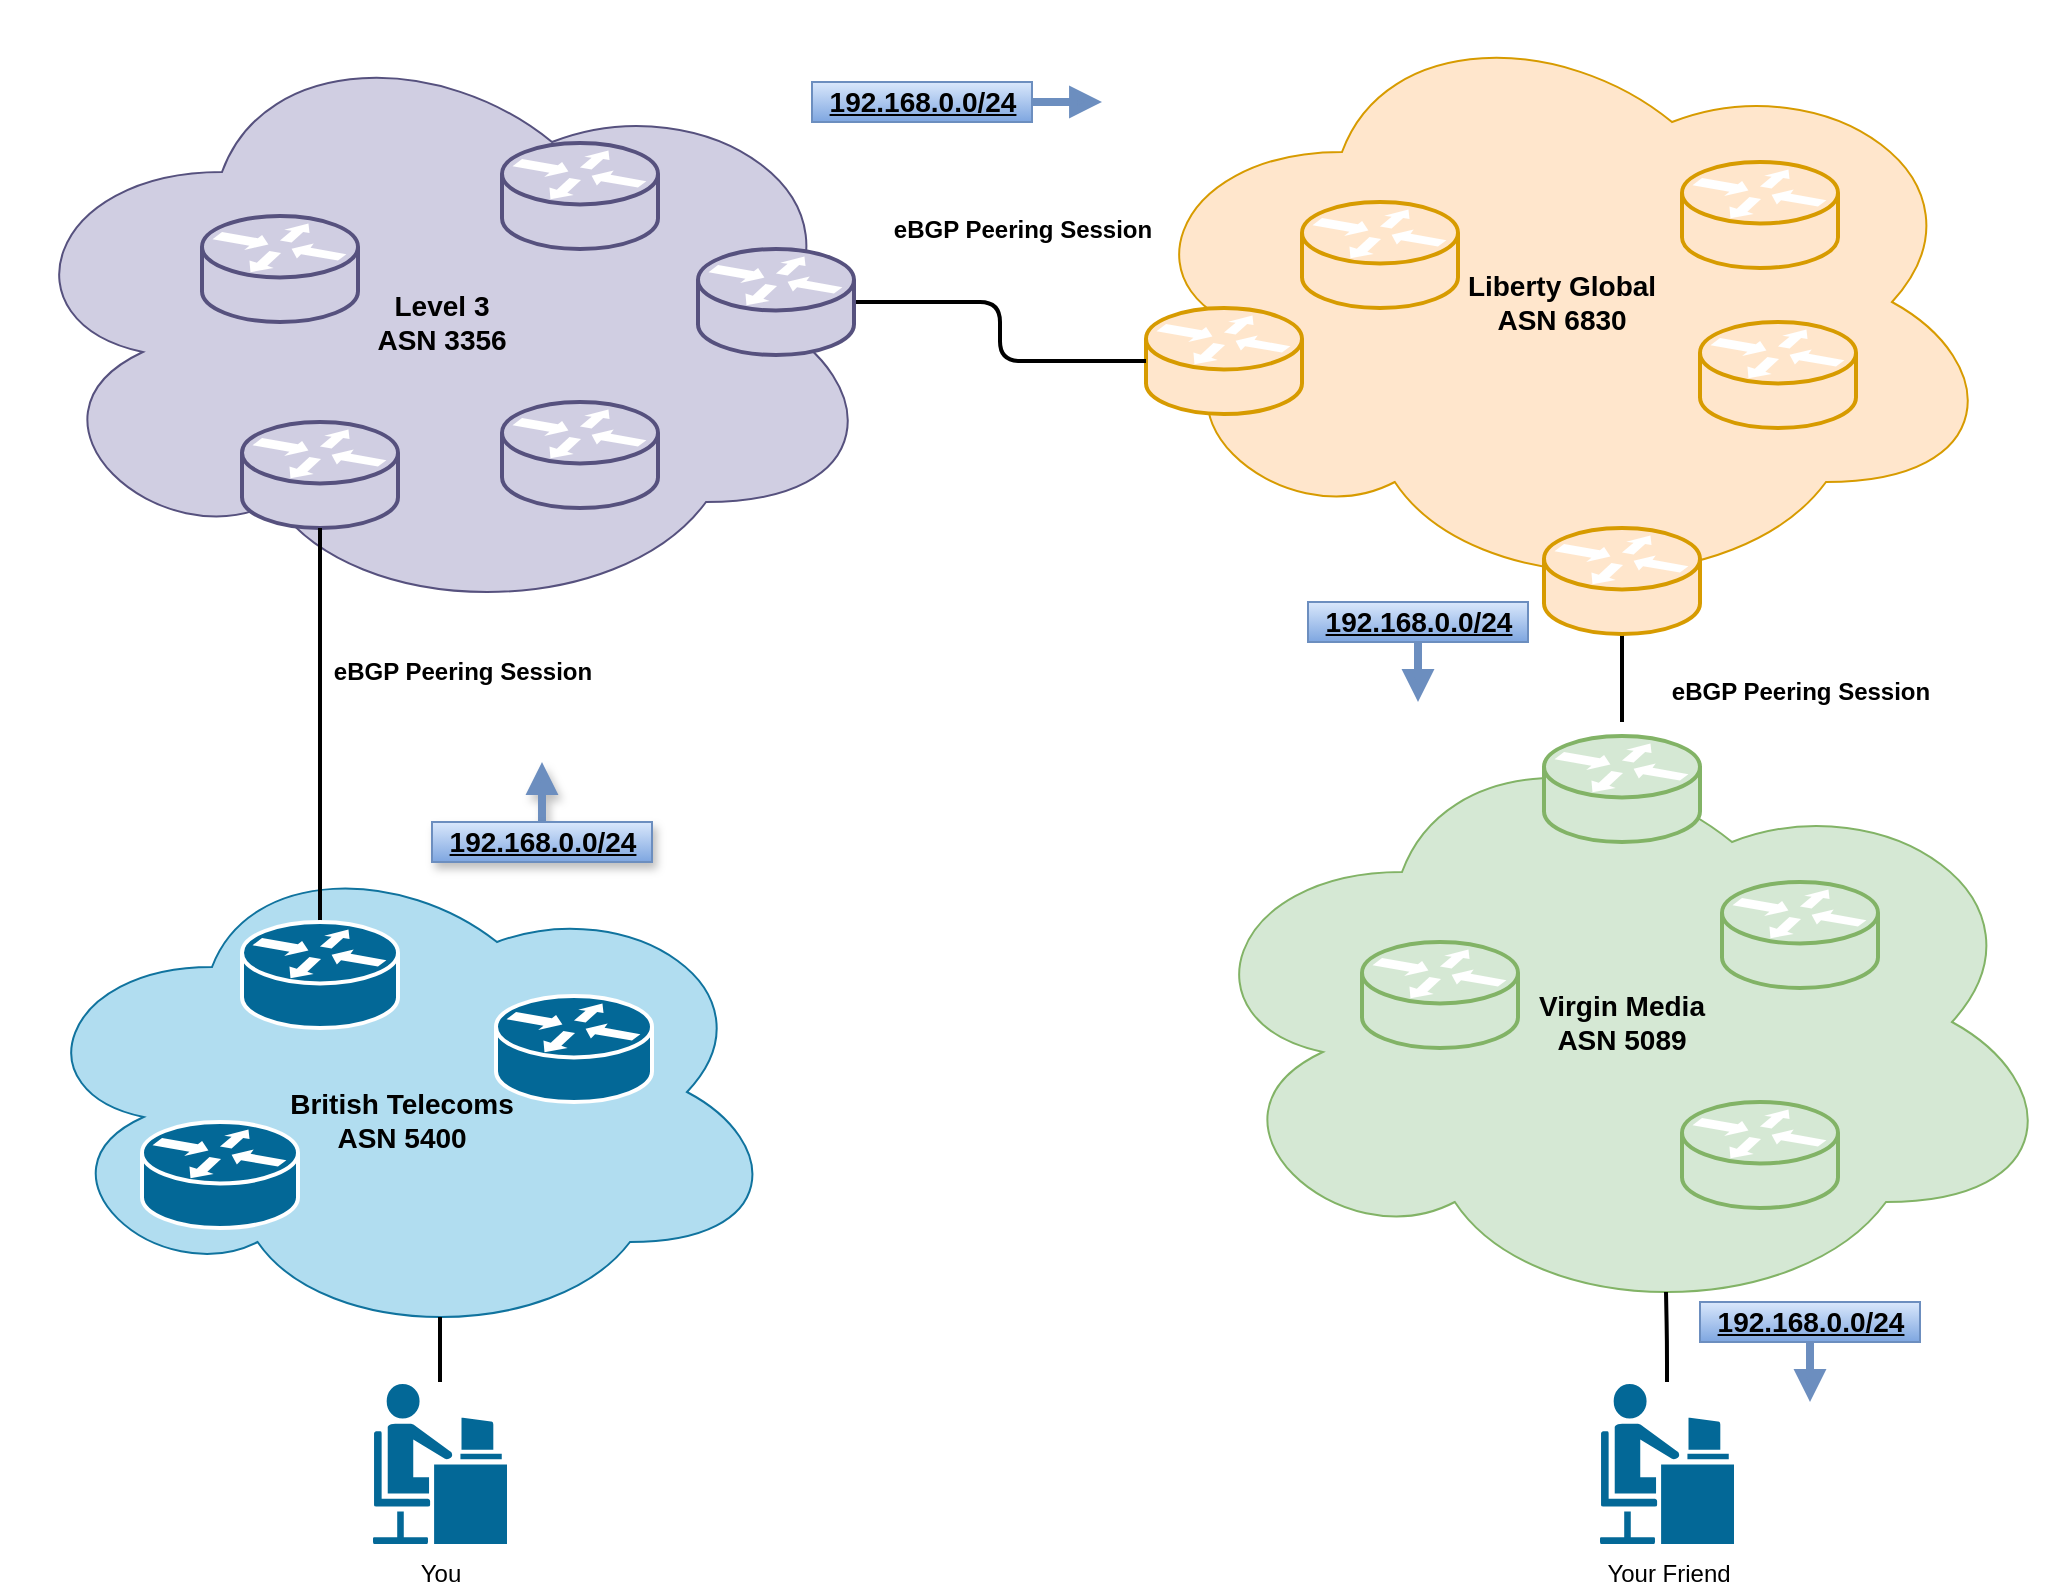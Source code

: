 <mxfile version="12.9.3" type="device"><diagram id="HAH_yAMWbWCEvcyE--j_" name="Page-1"><mxGraphModel dx="1422" dy="745" grid="1" gridSize="10" guides="1" tooltips="1" connect="1" arrows="1" fold="1" page="1" pageScale="1" pageWidth="827" pageHeight="1169" math="0" shadow="0"><root><mxCell id="0"/><mxCell id="1" parent="0"/><mxCell id="Wd3cb4v4zMUHQ9HZFbG3-19" value="&lt;br&gt;&lt;br&gt;&lt;b&gt;&lt;font style=&quot;font-size: 14px&quot;&gt;British Telecoms&lt;br&gt;ASN 5400&lt;/font&gt;&lt;/b&gt;" style="ellipse;shape=cloud;whiteSpace=wrap;html=1;align=center;fillColor=#b1ddf0;strokeColor=#10739e;" vertex="1" parent="1"><mxGeometry x="20" y="670" width="380" height="250" as="geometry"/></mxCell><mxCell id="Wd3cb4v4zMUHQ9HZFbG3-4" value="&lt;b&gt;&lt;font style=&quot;font-size: 14px&quot;&gt;Level 3&lt;br&gt;ASN 3356&lt;/font&gt;&lt;/b&gt;" style="ellipse;shape=cloud;whiteSpace=wrap;html=1;align=center;fillColor=#d0cee2;strokeColor=#56517e;" vertex="1" parent="1"><mxGeometry x="10" y="260" width="440" height="300" as="geometry"/></mxCell><mxCell id="Wd3cb4v4zMUHQ9HZFbG3-2" value="" style="shape=mxgraph.cisco.routers.router;html=1;dashed=0;fillColor=#d0cee2;strokeColor=#56517e;strokeWidth=2;verticalLabelPosition=bottom;verticalAlign=top" vertex="1" parent="1"><mxGeometry x="130" y="460" width="78" height="53" as="geometry"/></mxCell><mxCell id="Wd3cb4v4zMUHQ9HZFbG3-16" style="edgeStyle=orthogonalEdgeStyle;orthogonalLoop=1;jettySize=auto;html=1;endArrow=none;endFill=0;strokeWidth=2;exitX=0.5;exitY=0;exitDx=0;exitDy=0;exitPerimeter=0;" edge="1" parent="1" source="Wd3cb4v4zMUHQ9HZFbG3-65" target="Wd3cb4v4zMUHQ9HZFbG3-2"><mxGeometry relative="1" as="geometry"><mxPoint x="209" y="710" as="sourcePoint"/></mxGeometry></mxCell><mxCell id="Wd3cb4v4zMUHQ9HZFbG3-5" value="" style="shape=mxgraph.cisco.routers.router;html=1;dashed=0;fillColor=#d0cee2;strokeColor=#56517e;strokeWidth=2;verticalLabelPosition=bottom;verticalAlign=top" vertex="1" parent="1"><mxGeometry x="110" y="357" width="78" height="53" as="geometry"/></mxCell><mxCell id="Wd3cb4v4zMUHQ9HZFbG3-6" value="" style="shape=mxgraph.cisco.routers.router;html=1;dashed=0;fillColor=#d0cee2;strokeColor=#56517e;strokeWidth=2;verticalLabelPosition=bottom;verticalAlign=top" vertex="1" parent="1"><mxGeometry x="260" y="450" width="78" height="53" as="geometry"/></mxCell><mxCell id="Wd3cb4v4zMUHQ9HZFbG3-7" value="" style="shape=mxgraph.cisco.routers.router;html=1;dashed=0;fillColor=#d0cee2;strokeColor=#56517e;strokeWidth=2;verticalLabelPosition=bottom;verticalAlign=top" vertex="1" parent="1"><mxGeometry x="260" y="320.5" width="78" height="53" as="geometry"/></mxCell><mxCell id="Wd3cb4v4zMUHQ9HZFbG3-17" value="&lt;b&gt;&lt;font style=&quot;font-size: 14px&quot;&gt;Liberty Global&lt;br&gt;ASN 6830&lt;br&gt;&lt;/font&gt;&lt;/b&gt;" style="ellipse;shape=cloud;whiteSpace=wrap;html=1;align=center;fillColor=#ffe6cc;strokeColor=#d79b00;" vertex="1" parent="1"><mxGeometry x="570" y="250" width="440" height="300" as="geometry"/></mxCell><mxCell id="Wd3cb4v4zMUHQ9HZFbG3-51" style="edgeStyle=orthogonalEdgeStyle;orthogonalLoop=1;jettySize=auto;html=1;entryX=0.5;entryY=1;entryDx=0;entryDy=0;entryPerimeter=0;endArrow=none;endFill=0;strokeWidth=2;" edge="1" parent="1" source="Wd3cb4v4zMUHQ9HZFbG3-18" target="Wd3cb4v4zMUHQ9HZFbG3-33"><mxGeometry relative="1" as="geometry"/></mxCell><mxCell id="Wd3cb4v4zMUHQ9HZFbG3-18" value="&lt;b&gt;&lt;font style=&quot;font-size: 14px&quot;&gt;Virgin Media&lt;br&gt;ASN 5089&lt;br&gt;&lt;/font&gt;&lt;/b&gt;" style="ellipse;shape=cloud;whiteSpace=wrap;html=1;align=center;fillColor=#d5e8d4;strokeColor=#82b366;" vertex="1" parent="1"><mxGeometry x="600" y="610" width="440" height="300" as="geometry"/></mxCell><mxCell id="Wd3cb4v4zMUHQ9HZFbG3-28" value="&lt;b&gt;eBGP Peering Session&lt;/b&gt;" style="text;html=1;align=center;verticalAlign=middle;resizable=0;points=[];autosize=1;" vertex="1" parent="1"><mxGeometry x="170" y="575" width="140" height="20" as="geometry"/></mxCell><mxCell id="Wd3cb4v4zMUHQ9HZFbG3-30" value="" style="shape=mxgraph.cisco.routers.router;html=1;dashed=0;fillColor=#d5e8d4;strokeColor=#82b366;strokeWidth=2;verticalLabelPosition=bottom;verticalAlign=top" vertex="1" parent="1"><mxGeometry x="690" y="720" width="78" height="53" as="geometry"/></mxCell><mxCell id="Wd3cb4v4zMUHQ9HZFbG3-31" value="" style="shape=mxgraph.cisco.routers.router;html=1;dashed=0;fillColor=#d5e8d4;strokeColor=#82b366;strokeWidth=2;verticalLabelPosition=bottom;verticalAlign=top" vertex="1" parent="1"><mxGeometry x="781" y="617" width="78" height="53" as="geometry"/></mxCell><mxCell id="Wd3cb4v4zMUHQ9HZFbG3-32" value="" style="shape=mxgraph.cisco.routers.router;html=1;dashed=0;fillColor=#d5e8d4;strokeColor=#82b366;strokeWidth=2;verticalLabelPosition=bottom;verticalAlign=top" vertex="1" parent="1"><mxGeometry x="870" y="690" width="78" height="53" as="geometry"/></mxCell><mxCell id="Wd3cb4v4zMUHQ9HZFbG3-33" value="" style="shape=mxgraph.cisco.routers.router;html=1;dashed=0;fillColor=#ffe6cc;strokeColor=#d79b00;strokeWidth=2;verticalLabelPosition=bottom;verticalAlign=top;" vertex="1" parent="1"><mxGeometry x="781" y="513" width="78" height="53" as="geometry"/></mxCell><mxCell id="Wd3cb4v4zMUHQ9HZFbG3-34" value="" style="shape=mxgraph.cisco.routers.router;html=1;dashed=0;fillColor=#ffe6cc;strokeColor=#d79b00;strokeWidth=2;verticalLabelPosition=bottom;verticalAlign=top;" vertex="1" parent="1"><mxGeometry x="850" y="330" width="78" height="53" as="geometry"/></mxCell><mxCell id="Wd3cb4v4zMUHQ9HZFbG3-35" value="" style="shape=mxgraph.cisco.routers.router;html=1;dashed=0;fillColor=#ffe6cc;strokeColor=#d79b00;strokeWidth=2;verticalLabelPosition=bottom;verticalAlign=top;" vertex="1" parent="1"><mxGeometry x="859" y="410" width="78" height="53" as="geometry"/></mxCell><mxCell id="Wd3cb4v4zMUHQ9HZFbG3-36" value="" style="shape=mxgraph.cisco.routers.router;html=1;dashed=0;fillColor=#ffe6cc;strokeColor=#d79b00;strokeWidth=2;verticalLabelPosition=bottom;verticalAlign=top;" vertex="1" parent="1"><mxGeometry x="660" y="350" width="78" height="53" as="geometry"/></mxCell><mxCell id="Wd3cb4v4zMUHQ9HZFbG3-37" value="" style="shape=mxgraph.cisco.routers.router;html=1;dashed=0;fillColor=#ffe6cc;strokeColor=#d79b00;strokeWidth=2;verticalLabelPosition=bottom;verticalAlign=top;" vertex="1" parent="1"><mxGeometry x="582" y="403" width="78" height="53" as="geometry"/></mxCell><mxCell id="Wd3cb4v4zMUHQ9HZFbG3-50" style="edgeStyle=orthogonalEdgeStyle;orthogonalLoop=1;jettySize=auto;html=1;entryX=0;entryY=0.5;entryDx=0;entryDy=0;entryPerimeter=0;endArrow=none;endFill=0;strokeWidth=2;" edge="1" parent="1" source="Wd3cb4v4zMUHQ9HZFbG3-38" target="Wd3cb4v4zMUHQ9HZFbG3-37"><mxGeometry relative="1" as="geometry"/></mxCell><mxCell id="Wd3cb4v4zMUHQ9HZFbG3-38" value="" style="shape=mxgraph.cisco.routers.router;html=1;dashed=0;fillColor=#d0cee2;strokeColor=#56517e;strokeWidth=2;verticalLabelPosition=bottom;verticalAlign=top" vertex="1" parent="1"><mxGeometry x="358" y="373.5" width="78" height="53" as="geometry"/></mxCell><mxCell id="Wd3cb4v4zMUHQ9HZFbG3-41" style="edgeStyle=orthogonalEdgeStyle;orthogonalLoop=1;jettySize=auto;html=1;entryX=0.55;entryY=0.95;entryDx=0;entryDy=0;entryPerimeter=0;endArrow=none;endFill=0;strokeWidth=2;" edge="1" parent="1" source="Wd3cb4v4zMUHQ9HZFbG3-40" target="Wd3cb4v4zMUHQ9HZFbG3-19"><mxGeometry relative="1" as="geometry"/></mxCell><mxCell id="Wd3cb4v4zMUHQ9HZFbG3-40" value="You" style="shape=mxgraph.cisco.people.androgenous_person;html=1;dashed=0;fillColor=#036897;strokeColor=#ffffff;strokeWidth=2;verticalLabelPosition=bottom;verticalAlign=top" vertex="1" parent="1"><mxGeometry x="194.5" y="940" width="69" height="82" as="geometry"/></mxCell><mxCell id="Wd3cb4v4zMUHQ9HZFbG3-43" style="edgeStyle=orthogonalEdgeStyle;orthogonalLoop=1;jettySize=auto;html=1;entryX=0.55;entryY=0.95;entryDx=0;entryDy=0;entryPerimeter=0;endArrow=none;endFill=0;strokeWidth=2;" edge="1" parent="1" source="Wd3cb4v4zMUHQ9HZFbG3-42" target="Wd3cb4v4zMUHQ9HZFbG3-18"><mxGeometry relative="1" as="geometry"/></mxCell><mxCell id="Wd3cb4v4zMUHQ9HZFbG3-42" value="Your Friend" style="shape=mxgraph.cisco.people.androgenous_person;html=1;dashed=0;fillColor=#036897;strokeColor=#ffffff;strokeWidth=2;verticalLabelPosition=bottom;verticalAlign=top" vertex="1" parent="1"><mxGeometry x="808" y="940" width="69" height="82" as="geometry"/></mxCell><mxCell id="Wd3cb4v4zMUHQ9HZFbG3-49" value="" style="shape=mxgraph.cisco.routers.router;html=1;dashed=0;fillColor=#d5e8d4;strokeColor=#82b366;strokeWidth=2;verticalLabelPosition=bottom;verticalAlign=top" vertex="1" parent="1"><mxGeometry x="850" y="800" width="78" height="53" as="geometry"/></mxCell><mxCell id="Wd3cb4v4zMUHQ9HZFbG3-52" value="&lt;b&gt;eBGP Peering Session&lt;/b&gt;" style="text;html=1;align=center;verticalAlign=middle;resizable=0;points=[];autosize=1;" vertex="1" parent="1"><mxGeometry x="839" y="585" width="140" height="20" as="geometry"/></mxCell><mxCell id="Wd3cb4v4zMUHQ9HZFbG3-53" value="&lt;b&gt;eBGP Peering Session&lt;/b&gt;" style="text;html=1;align=center;verticalAlign=middle;resizable=0;points=[];autosize=1;" vertex="1" parent="1"><mxGeometry x="450" y="353.5" width="140" height="20" as="geometry"/></mxCell><mxCell id="Wd3cb4v4zMUHQ9HZFbG3-55" style="edgeStyle=orthogonalEdgeStyle;orthogonalLoop=1;jettySize=auto;html=1;endArrow=block;endFill=1;strokeWidth=4;shadow=1;fontStyle=5;fontColor=#FF00FF;fillColor=#dae8fc;strokeColor=#6c8ebf;gradientColor=#7ea6e0;" edge="1" parent="1" source="Wd3cb4v4zMUHQ9HZFbG3-54"><mxGeometry relative="1" as="geometry"><mxPoint x="280" y="630" as="targetPoint"/></mxGeometry></mxCell><mxCell id="Wd3cb4v4zMUHQ9HZFbG3-54" value="&lt;span style=&quot;font-size: 14px;&quot;&gt;192.168.0.0/24&lt;/span&gt;" style="text;html=1;align=center;verticalAlign=middle;resizable=0;points=[];autosize=1;shadow=1;fontStyle=5;fontSize=14;gradientColor=#7ea6e0;fillColor=#dae8fc;strokeColor=#6c8ebf;" vertex="1" parent="1"><mxGeometry x="225" y="660" width="110" height="20" as="geometry"/></mxCell><mxCell id="Wd3cb4v4zMUHQ9HZFbG3-57" style="edgeStyle=orthogonalEdgeStyle;orthogonalLoop=1;jettySize=auto;html=1;endArrow=block;endFill=1;strokeWidth=4;strokeColor=#6c8ebf;gradientColor=#7ea6e0;fillColor=#dae8fc;" edge="1" parent="1" source="Wd3cb4v4zMUHQ9HZFbG3-58"><mxGeometry relative="1" as="geometry"><mxPoint x="718" y="600" as="targetPoint"/></mxGeometry></mxCell><mxCell id="Wd3cb4v4zMUHQ9HZFbG3-58" value="&lt;span style=&quot;font-size: 14px;&quot;&gt;192.168.0.0/24&lt;/span&gt;" style="text;html=1;align=center;verticalAlign=middle;resizable=0;points=[];autosize=1;fontStyle=5;fontSize=14;gradientColor=#7ea6e0;fillColor=#dae8fc;strokeColor=#6c8ebf;" vertex="1" parent="1"><mxGeometry x="663" y="550" width="110" height="20" as="geometry"/></mxCell><mxCell id="Wd3cb4v4zMUHQ9HZFbG3-59" style="edgeStyle=orthogonalEdgeStyle;orthogonalLoop=1;jettySize=auto;html=1;endArrow=block;endFill=1;strokeWidth=4;strokeColor=#6c8ebf;gradientColor=#7ea6e0;fillColor=#dae8fc;" edge="1" parent="1" source="Wd3cb4v4zMUHQ9HZFbG3-60"><mxGeometry relative="1" as="geometry"><mxPoint x="560" y="300" as="targetPoint"/></mxGeometry></mxCell><mxCell id="Wd3cb4v4zMUHQ9HZFbG3-60" value="&lt;span style=&quot;font-size: 14px;&quot;&gt;192.168.0.0/24&lt;/span&gt;" style="text;html=1;align=center;verticalAlign=middle;resizable=0;points=[];autosize=1;rotation=0;fontStyle=5;fontSize=14;gradientColor=#7ea6e0;fillColor=#dae8fc;strokeColor=#6c8ebf;" vertex="1" parent="1"><mxGeometry x="415" y="290" width="110" height="20" as="geometry"/></mxCell><mxCell id="Wd3cb4v4zMUHQ9HZFbG3-61" style="edgeStyle=orthogonalEdgeStyle;orthogonalLoop=1;jettySize=auto;html=1;endArrow=block;endFill=1;strokeWidth=4;strokeColor=#6c8ebf;gradientColor=#7ea6e0;fillColor=#dae8fc;" edge="1" parent="1" source="Wd3cb4v4zMUHQ9HZFbG3-62"><mxGeometry relative="1" as="geometry"><mxPoint x="914" y="950" as="targetPoint"/></mxGeometry></mxCell><mxCell id="Wd3cb4v4zMUHQ9HZFbG3-62" value="&lt;span style=&quot;font-size: 14px;&quot;&gt;192.168.0.0/24&lt;/span&gt;" style="text;html=1;align=center;verticalAlign=middle;resizable=0;points=[];autosize=1;fontStyle=5;fontSize=14;gradientColor=#7ea6e0;fillColor=#dae8fc;strokeColor=#6c8ebf;" vertex="1" parent="1"><mxGeometry x="859" y="900" width="110" height="20" as="geometry"/></mxCell><mxCell id="Wd3cb4v4zMUHQ9HZFbG3-63" value="" style="shape=mxgraph.cisco.routers.router;html=1;dashed=0;fillColor=#036897;strokeColor=#ffffff;strokeWidth=2;verticalLabelPosition=bottom;verticalAlign=top" vertex="1" parent="1"><mxGeometry x="80" y="810" width="78" height="53" as="geometry"/></mxCell><mxCell id="Wd3cb4v4zMUHQ9HZFbG3-64" value="" style="shape=mxgraph.cisco.routers.router;html=1;dashed=0;fillColor=#036897;strokeColor=#ffffff;strokeWidth=2;verticalLabelPosition=bottom;verticalAlign=top" vertex="1" parent="1"><mxGeometry x="257" y="747" width="78" height="53" as="geometry"/></mxCell><mxCell id="Wd3cb4v4zMUHQ9HZFbG3-65" value="" style="shape=mxgraph.cisco.routers.router;html=1;dashed=0;fillColor=#036897;strokeColor=#ffffff;strokeWidth=2;verticalLabelPosition=bottom;verticalAlign=top" vertex="1" parent="1"><mxGeometry x="130" y="710" width="78" height="53" as="geometry"/></mxCell></root></mxGraphModel></diagram></mxfile>